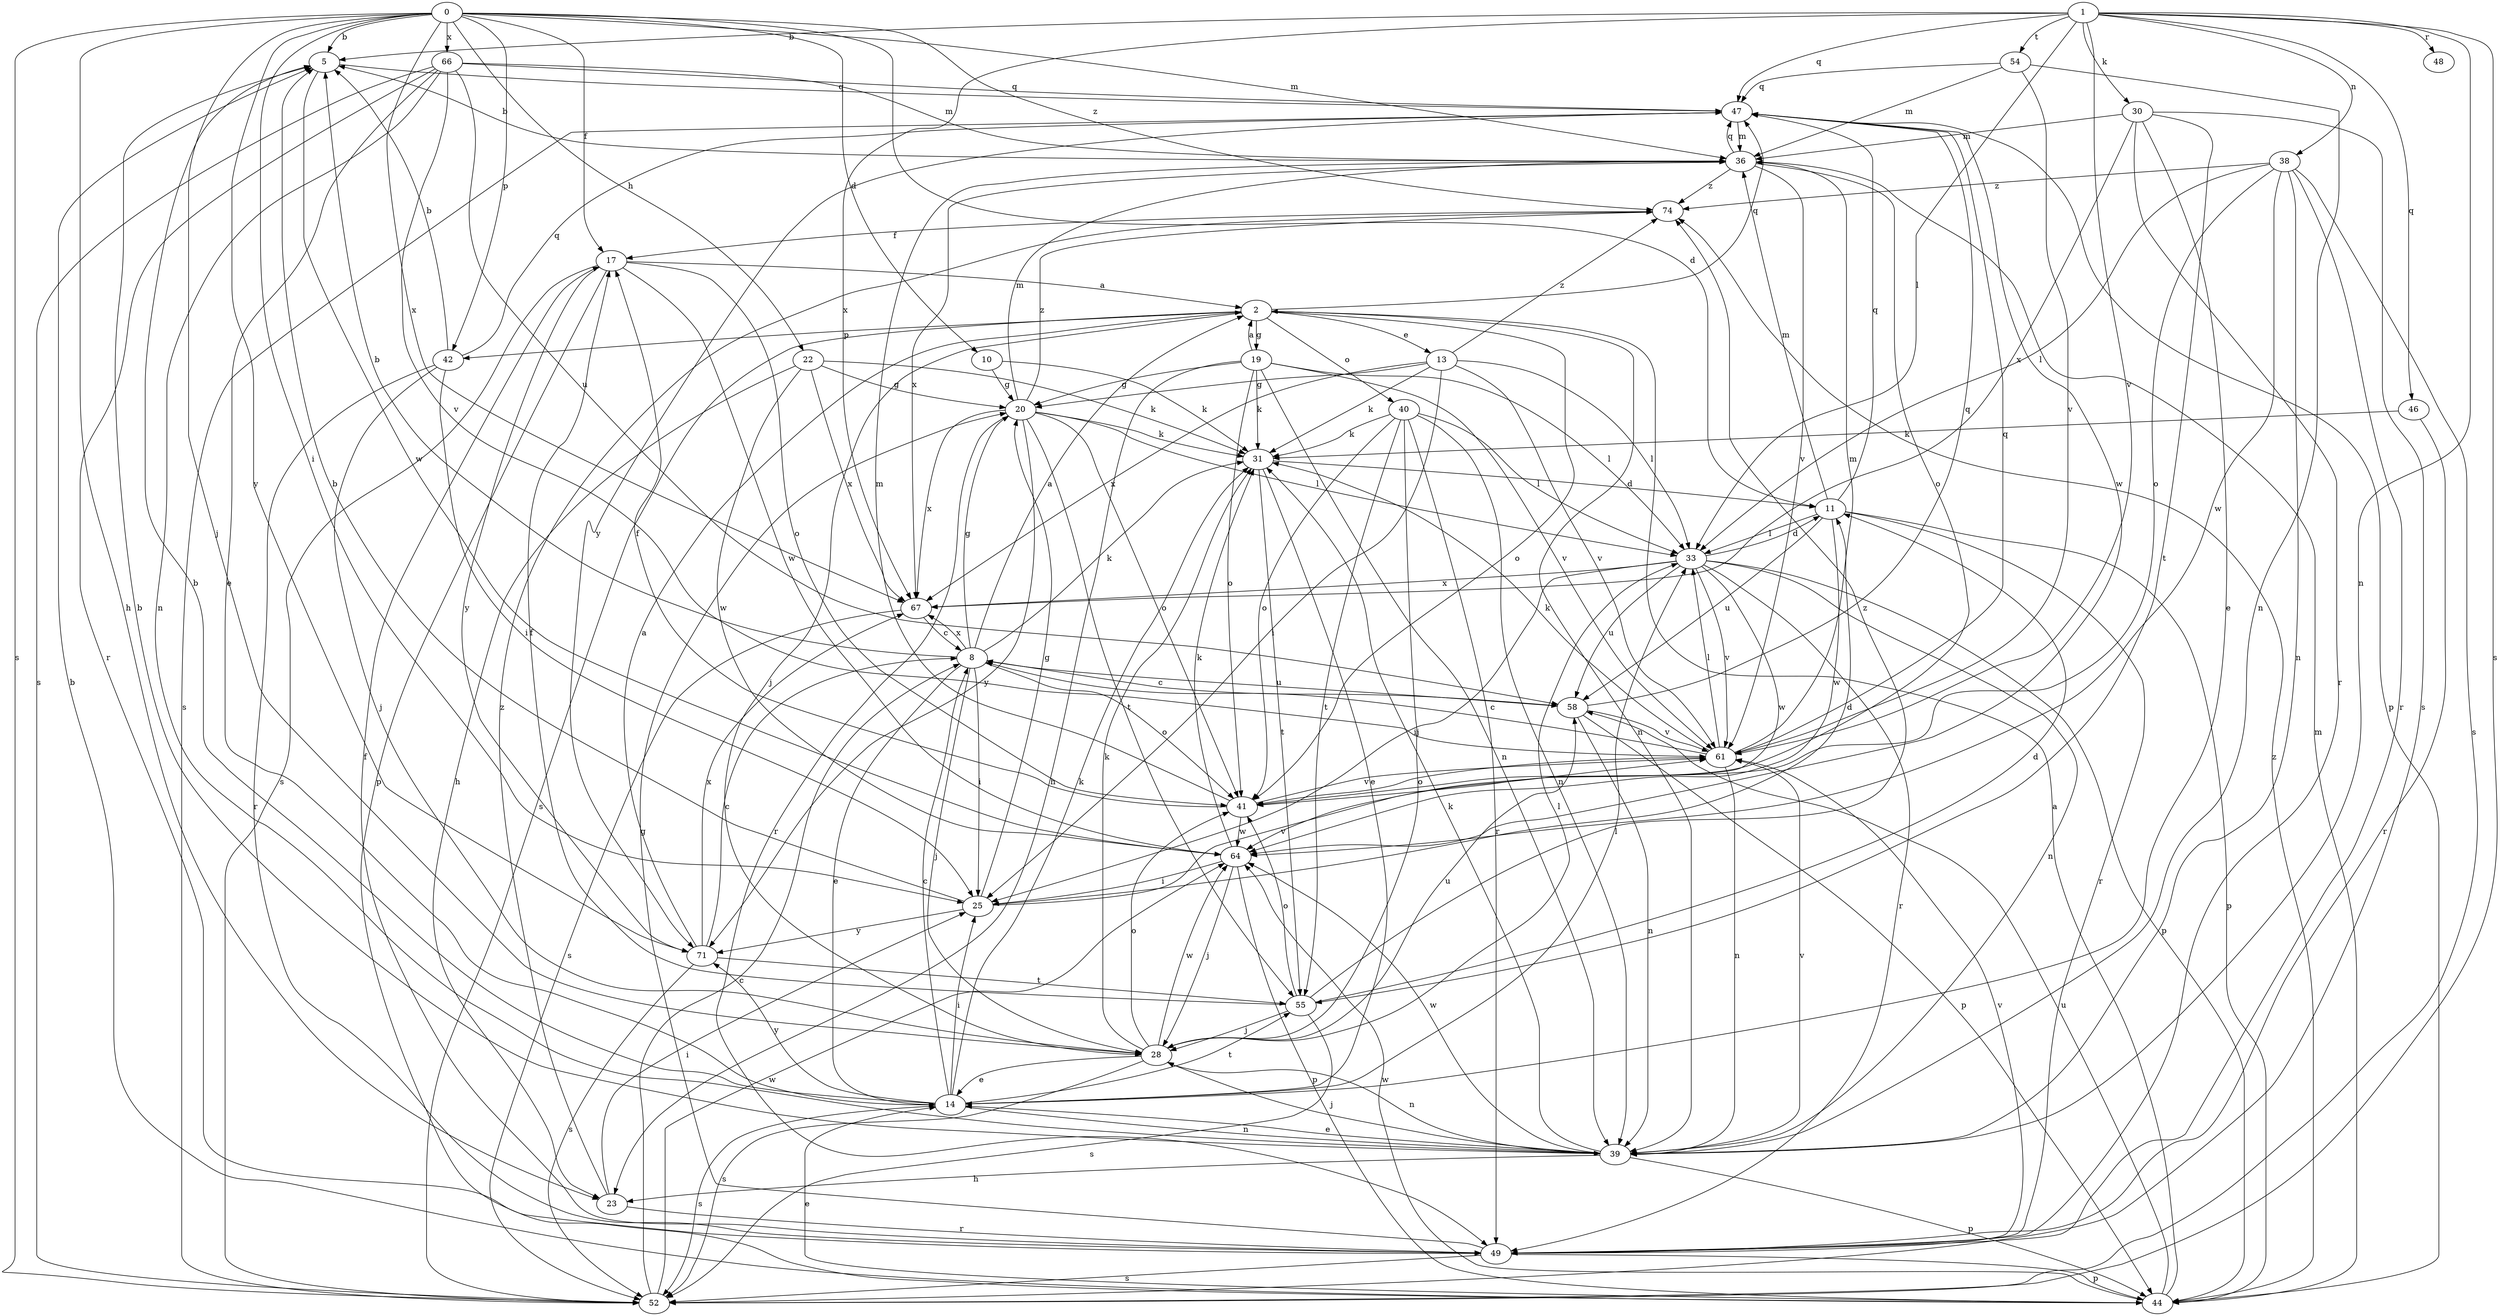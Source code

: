 strict digraph  {
0;
1;
2;
5;
8;
10;
11;
13;
14;
17;
19;
20;
22;
23;
25;
28;
30;
31;
33;
36;
38;
39;
40;
41;
42;
44;
46;
47;
48;
49;
52;
54;
55;
58;
61;
64;
66;
67;
71;
74;
0 -> 5  [label=b];
0 -> 10  [label=d];
0 -> 11  [label=d];
0 -> 17  [label=f];
0 -> 22  [label=h];
0 -> 23  [label=h];
0 -> 25  [label=i];
0 -> 28  [label=j];
0 -> 36  [label=m];
0 -> 42  [label=p];
0 -> 52  [label=s];
0 -> 66  [label=x];
0 -> 67  [label=x];
0 -> 71  [label=y];
0 -> 74  [label=z];
1 -> 5  [label=b];
1 -> 30  [label=k];
1 -> 33  [label=l];
1 -> 38  [label=n];
1 -> 39  [label=n];
1 -> 46  [label=q];
1 -> 47  [label=q];
1 -> 48  [label=r];
1 -> 52  [label=s];
1 -> 54  [label=t];
1 -> 61  [label=v];
1 -> 67  [label=x];
2 -> 13  [label=e];
2 -> 19  [label=g];
2 -> 28  [label=j];
2 -> 39  [label=n];
2 -> 40  [label=o];
2 -> 41  [label=o];
2 -> 42  [label=p];
2 -> 47  [label=q];
2 -> 52  [label=s];
5 -> 47  [label=q];
5 -> 64  [label=w];
8 -> 2  [label=a];
8 -> 5  [label=b];
8 -> 14  [label=e];
8 -> 20  [label=g];
8 -> 25  [label=i];
8 -> 28  [label=j];
8 -> 31  [label=k];
8 -> 41  [label=o];
8 -> 58  [label=u];
8 -> 67  [label=x];
10 -> 20  [label=g];
10 -> 31  [label=k];
11 -> 33  [label=l];
11 -> 36  [label=m];
11 -> 44  [label=p];
11 -> 47  [label=q];
11 -> 49  [label=r];
11 -> 58  [label=u];
11 -> 64  [label=w];
13 -> 20  [label=g];
13 -> 25  [label=i];
13 -> 31  [label=k];
13 -> 33  [label=l];
13 -> 61  [label=v];
13 -> 67  [label=x];
13 -> 74  [label=z];
14 -> 5  [label=b];
14 -> 8  [label=c];
14 -> 25  [label=i];
14 -> 31  [label=k];
14 -> 33  [label=l];
14 -> 39  [label=n];
14 -> 52  [label=s];
14 -> 55  [label=t];
14 -> 71  [label=y];
17 -> 2  [label=a];
17 -> 41  [label=o];
17 -> 44  [label=p];
17 -> 52  [label=s];
17 -> 64  [label=w];
17 -> 71  [label=y];
19 -> 2  [label=a];
19 -> 20  [label=g];
19 -> 23  [label=h];
19 -> 31  [label=k];
19 -> 33  [label=l];
19 -> 39  [label=n];
19 -> 41  [label=o];
19 -> 61  [label=v];
20 -> 31  [label=k];
20 -> 33  [label=l];
20 -> 36  [label=m];
20 -> 41  [label=o];
20 -> 49  [label=r];
20 -> 55  [label=t];
20 -> 67  [label=x];
20 -> 71  [label=y];
20 -> 74  [label=z];
22 -> 20  [label=g];
22 -> 23  [label=h];
22 -> 31  [label=k];
22 -> 64  [label=w];
22 -> 67  [label=x];
23 -> 25  [label=i];
23 -> 49  [label=r];
23 -> 74  [label=z];
25 -> 5  [label=b];
25 -> 11  [label=d];
25 -> 20  [label=g];
25 -> 61  [label=v];
25 -> 71  [label=y];
28 -> 14  [label=e];
28 -> 31  [label=k];
28 -> 33  [label=l];
28 -> 39  [label=n];
28 -> 41  [label=o];
28 -> 52  [label=s];
28 -> 58  [label=u];
28 -> 64  [label=w];
30 -> 14  [label=e];
30 -> 36  [label=m];
30 -> 49  [label=r];
30 -> 52  [label=s];
30 -> 55  [label=t];
30 -> 67  [label=x];
31 -> 11  [label=d];
31 -> 14  [label=e];
31 -> 55  [label=t];
33 -> 11  [label=d];
33 -> 25  [label=i];
33 -> 39  [label=n];
33 -> 44  [label=p];
33 -> 49  [label=r];
33 -> 58  [label=u];
33 -> 61  [label=v];
33 -> 64  [label=w];
33 -> 67  [label=x];
36 -> 5  [label=b];
36 -> 41  [label=o];
36 -> 47  [label=q];
36 -> 61  [label=v];
36 -> 67  [label=x];
36 -> 74  [label=z];
38 -> 33  [label=l];
38 -> 39  [label=n];
38 -> 41  [label=o];
38 -> 49  [label=r];
38 -> 52  [label=s];
38 -> 64  [label=w];
38 -> 74  [label=z];
39 -> 5  [label=b];
39 -> 14  [label=e];
39 -> 23  [label=h];
39 -> 28  [label=j];
39 -> 31  [label=k];
39 -> 44  [label=p];
39 -> 61  [label=v];
39 -> 64  [label=w];
40 -> 28  [label=j];
40 -> 31  [label=k];
40 -> 33  [label=l];
40 -> 39  [label=n];
40 -> 41  [label=o];
40 -> 49  [label=r];
40 -> 55  [label=t];
41 -> 17  [label=f];
41 -> 36  [label=m];
41 -> 61  [label=v];
41 -> 64  [label=w];
42 -> 5  [label=b];
42 -> 25  [label=i];
42 -> 28  [label=j];
42 -> 47  [label=q];
42 -> 49  [label=r];
44 -> 2  [label=a];
44 -> 5  [label=b];
44 -> 14  [label=e];
44 -> 36  [label=m];
44 -> 58  [label=u];
44 -> 64  [label=w];
44 -> 74  [label=z];
46 -> 31  [label=k];
46 -> 49  [label=r];
47 -> 36  [label=m];
47 -> 44  [label=p];
47 -> 52  [label=s];
47 -> 64  [label=w];
47 -> 71  [label=y];
49 -> 17  [label=f];
49 -> 20  [label=g];
49 -> 44  [label=p];
49 -> 52  [label=s];
49 -> 61  [label=v];
52 -> 8  [label=c];
52 -> 64  [label=w];
54 -> 36  [label=m];
54 -> 39  [label=n];
54 -> 47  [label=q];
54 -> 61  [label=v];
55 -> 11  [label=d];
55 -> 17  [label=f];
55 -> 28  [label=j];
55 -> 41  [label=o];
55 -> 52  [label=s];
55 -> 74  [label=z];
58 -> 8  [label=c];
58 -> 39  [label=n];
58 -> 44  [label=p];
58 -> 47  [label=q];
58 -> 61  [label=v];
61 -> 8  [label=c];
61 -> 31  [label=k];
61 -> 33  [label=l];
61 -> 36  [label=m];
61 -> 39  [label=n];
61 -> 41  [label=o];
61 -> 47  [label=q];
64 -> 25  [label=i];
64 -> 28  [label=j];
64 -> 31  [label=k];
64 -> 44  [label=p];
66 -> 14  [label=e];
66 -> 36  [label=m];
66 -> 39  [label=n];
66 -> 47  [label=q];
66 -> 49  [label=r];
66 -> 52  [label=s];
66 -> 58  [label=u];
66 -> 61  [label=v];
67 -> 8  [label=c];
67 -> 52  [label=s];
71 -> 2  [label=a];
71 -> 8  [label=c];
71 -> 52  [label=s];
71 -> 55  [label=t];
71 -> 67  [label=x];
74 -> 17  [label=f];
}
